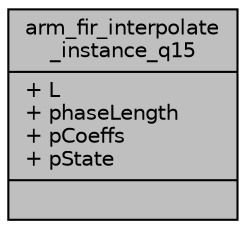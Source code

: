 digraph "arm_fir_interpolate_instance_q15"
{
  edge [fontname="Helvetica",fontsize="10",labelfontname="Helvetica",labelfontsize="10"];
  node [fontname="Helvetica",fontsize="10",shape=record];
  Node1 [label="{arm_fir_interpolate\l_instance_q15\n|+ L\l+ phaseLength\l+ pCoeffs\l+ pState\l|}",height=0.2,width=0.4,color="black", fillcolor="grey75", style="filled", fontcolor="black"];
}

